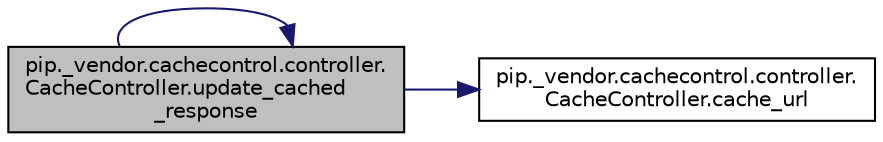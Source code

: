 digraph "pip._vendor.cachecontrol.controller.CacheController.update_cached_response"
{
 // LATEX_PDF_SIZE
  edge [fontname="Helvetica",fontsize="10",labelfontname="Helvetica",labelfontsize="10"];
  node [fontname="Helvetica",fontsize="10",shape=record];
  rankdir="LR";
  Node1 [label="pip._vendor.cachecontrol.controller.\lCacheController.update_cached\l_response",height=0.2,width=0.4,color="black", fillcolor="grey75", style="filled", fontcolor="black",tooltip=" "];
  Node1 -> Node2 [color="midnightblue",fontsize="10",style="solid",fontname="Helvetica"];
  Node2 [label="pip._vendor.cachecontrol.controller.\lCacheController.cache_url",height=0.2,width=0.4,color="black", fillcolor="white", style="filled",URL="$d4/d39/classpip_1_1__vendor_1_1cachecontrol_1_1controller_1_1_cache_controller.html#ab7c0ebe8723b397e17679d84e8b658f9",tooltip=" "];
  Node1 -> Node1 [color="midnightblue",fontsize="10",style="solid",fontname="Helvetica"];
}
